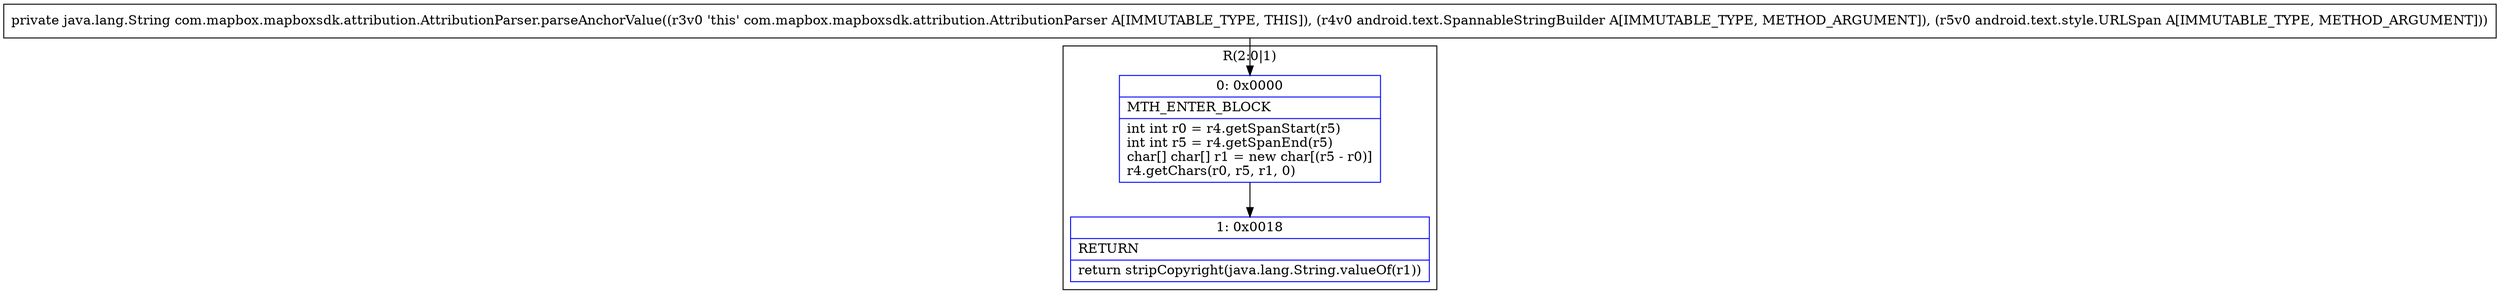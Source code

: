 digraph "CFG forcom.mapbox.mapboxsdk.attribution.AttributionParser.parseAnchorValue(Landroid\/text\/SpannableStringBuilder;Landroid\/text\/style\/URLSpan;)Ljava\/lang\/String;" {
subgraph cluster_Region_1778235941 {
label = "R(2:0|1)";
node [shape=record,color=blue];
Node_0 [shape=record,label="{0\:\ 0x0000|MTH_ENTER_BLOCK\l|int int r0 = r4.getSpanStart(r5)\lint int r5 = r4.getSpanEnd(r5)\lchar[] char[] r1 = new char[(r5 \- r0)]\lr4.getChars(r0, r5, r1, 0)\l}"];
Node_1 [shape=record,label="{1\:\ 0x0018|RETURN\l|return stripCopyright(java.lang.String.valueOf(r1))\l}"];
}
MethodNode[shape=record,label="{private java.lang.String com.mapbox.mapboxsdk.attribution.AttributionParser.parseAnchorValue((r3v0 'this' com.mapbox.mapboxsdk.attribution.AttributionParser A[IMMUTABLE_TYPE, THIS]), (r4v0 android.text.SpannableStringBuilder A[IMMUTABLE_TYPE, METHOD_ARGUMENT]), (r5v0 android.text.style.URLSpan A[IMMUTABLE_TYPE, METHOD_ARGUMENT])) }"];
MethodNode -> Node_0;
Node_0 -> Node_1;
}

